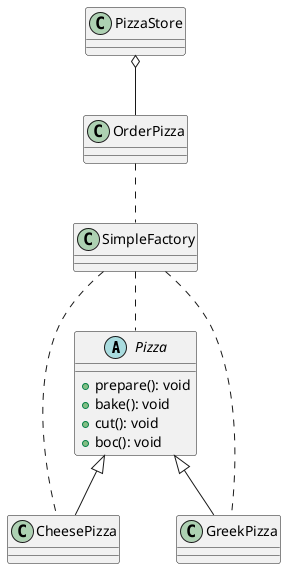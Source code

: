 @startuml
abstract class Pizza{
    + prepare(): void
    + bake(): void
    + cut(): void
    + boc(): void
}

class CheesePizza{}
class GreekPizza{}
Pizza <|-- CheesePizza
Pizza <|-- GreekPizza
class OrderPizza{}
class PizzaStore{}
PizzaStore o-- OrderPizza
class SimpleFactory{}
OrderPizza .. SimpleFactory
SimpleFactory .. Pizza
SimpleFactory .. CheesePizza
SimpleFactory .. GreekPizza

@enduml